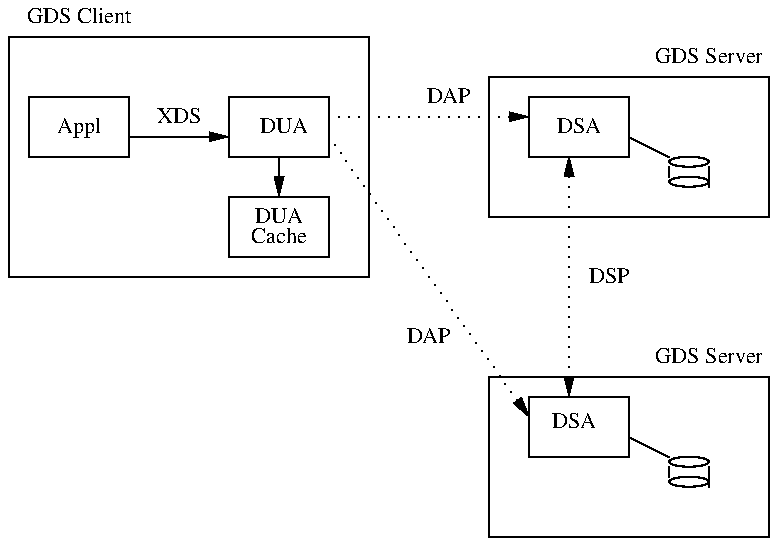 ...\"
...\"  @OSF_COPYRIGHT@
...\"  COPYRIGHT NOTICE
...\"  Copyright (c) 1990, 1991, 1992, 1993 Open Software Foundation, Inc.
...\"  ALL RIGHTS RESERVED (DCE).  See the file named COPYRIGHT.DCE in the
...\"  src directory for the full copyright text.
...\"
...\"
...\" HISTORY
...\" $Log: 3f_gds_10.pic,v $
...\" Revision 1.1.2.3  1993/01/29  17:21:24  cjd
...\" 	Embedded copyright notice
...\" 	[1993/01/29  17:06:02  cjd]
...\"
...\" Revision 1.1.2.2  1992/09/01  17:18:48  weir
...\" 	Moved
...\" 	[1992/09/01  17:02:33  weir]
...\" 
...\" Revision 1.1  1992/01/29  15:41:30  damon
...\" 	Initial revision
...\" 
...\" $EndLog$
...\"
...\" (c) Copyright 1991, Open Software Foundation, Inc. ALL RIGHTS RESERVED
.PS
scale = 80
"\fR\s8GDS Client\s0\fP"  at 28, 208
line ->  from 108, 152 \
	to 108, 136 
"\fR\s8DUA\s0\fP"  at 108, 128
"\fR\s8Cache\s0\fP"  at 108, 120
box  wid 40 ht 24 at 108, 124
box  wid 144 ht 96 at 72, 152
"\fR\s8DAP\s0\fP"  at 168, 80
"\fR\s8XDS\s0\fP"  at 68, 168
box  wid 40 ht 24 at 28, 164
box  wid 40 ht 24 at 108, 164
box  wid 40 ht 24 at 228, 164
box  wid 40 ht 24 at 228, 44
"\fR\s8Appl\s0\fP"  at 28, 164
"\fR\s8DUA\s0\fP"  at 110, 164
"\fR\s8DSA\s0\fP"  at 228, 164
"\fR\s8DSA\s0\fP"  at 226, 46
line ->  from 48, 160 \
	to 88, 160 
line -> dotted from 128, 168 \
	to 208, 168 
line -> dotted from 128, 160 \
	to 208, 48 
line <-> dotted from 224, 152 \
	to 224, 56 
"\fR\s8DAP\s0\fP"  at 176, 176
ellipse wid 16 ht 4 at 272, 22
ellipse wid 16 ht 4 at 272, 30
line   from 264, 28 \
	to 264, 24 
line   from 280, 28 \
	to 280, 20 
line   from 248, 40 \
	to 264, 32 
"\fR\s8DSP\s0\fP"  at 240, 104
line   from 248, 160 \
	to 264, 152 
line   from 280, 148 \
	to 280, 140 
line   from 264, 148 \
	to 264, 144 
ellipse wid 16 ht 4 at 272, 150
ellipse wid 16 ht 4 at 272, 142
box  wid 112 ht 56 at 248, 156
box  wid 112 ht 64 at 248, 32
"\fR\s8GDS Server\s0\fP"  at 280, 192
"\fR\s8GDS Server\s0\fP"  at 280, 72
.PE
